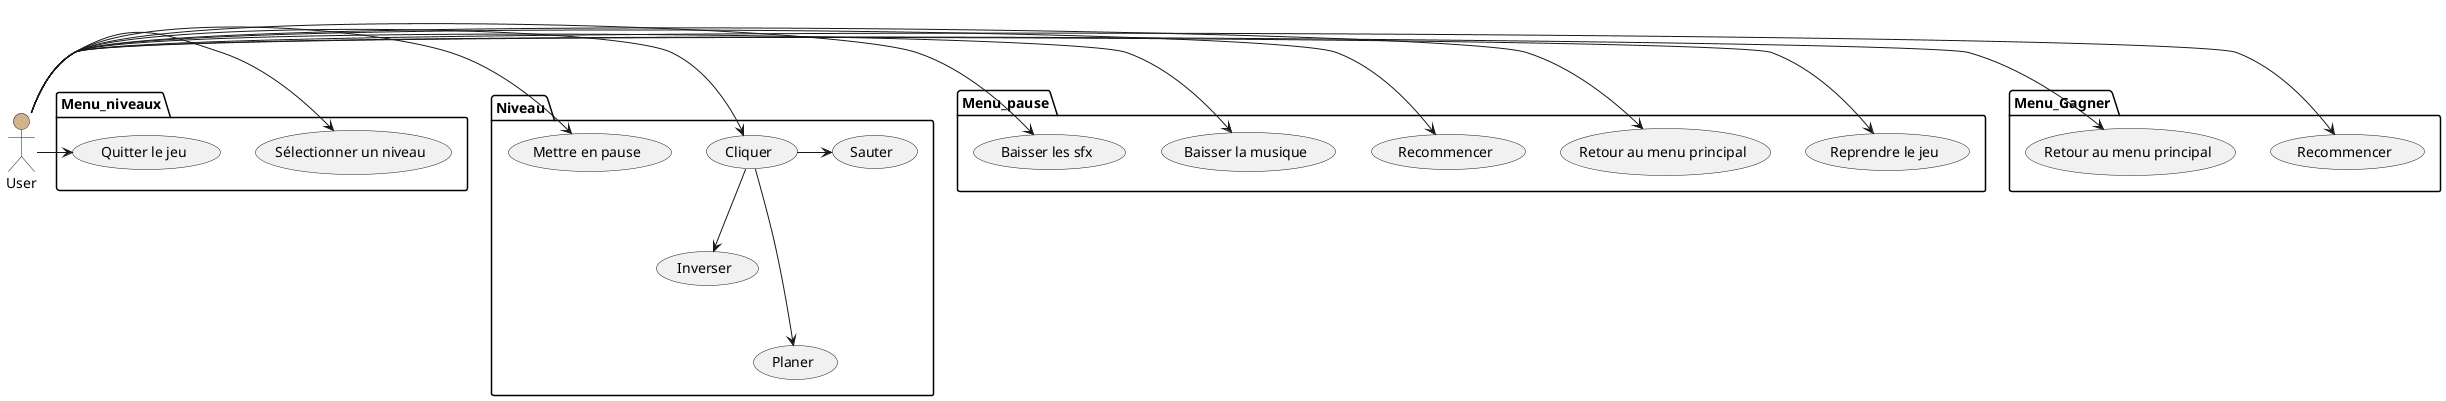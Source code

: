 @startuml
'!include ../../plantuml-styles/plantuml-ae.iuml

skinparam Shadowing false

skinparam ArrowFontStyle normal
skinparam ArrowFontName Courier
skinparam ArrowFontSize 10

:User: as U #tan

:User: as U #tan
:User: as U #tan
:User: as U #tan

package Menu_niveaux{
(Sélectionner un niveau)
(Quitter le jeu) as quitter

}
package Menu_Gagner{
(Recommencer) as recoGagner
(Retour au menu principal) as menuGagner
}
package Menu_pause{
(Reprendre le jeu)
(Retour au menu principal)
(Recommencer)
(Baisser la musique)
(Baisser les sfx)
}
package Niveau{
(Cliquer)
(Sauter)
(Inverser)
(Planer)
(Mettre en pause)
}
U -> (Sélectionner un niveau)
U -> (Cliquer)
U -> (Mettre en pause)
U -> (Reprendre le jeu)
U -> (Retour au menu principal)
U -> (Recommencer)
U -> (Baisser la musique)
U -> (Baisser les sfx)

U -> recoGagner
U -> menuGagner
U -> quitter

(Cliquer)->(Sauter)
(Cliquer)-->(Inverser)
(Cliquer)--->(Planer)
'!include ../../plantuml-styles/ae-copyright-footer.txt
@enduml
